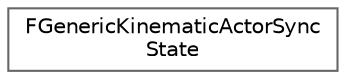 digraph "Graphical Class Hierarchy"
{
 // INTERACTIVE_SVG=YES
 // LATEX_PDF_SIZE
  bgcolor="transparent";
  edge [fontname=Helvetica,fontsize=10,labelfontname=Helvetica,labelfontsize=10];
  node [fontname=Helvetica,fontsize=10,shape=box,height=0.2,width=0.4];
  rankdir="LR";
  Node0 [id="Node000000",label="FGenericKinematicActorSync\lState",height=0.2,width=0.4,color="grey40", fillcolor="white", style="filled",URL="$d2/d4a/structFGenericKinematicActorSyncState.html",tooltip=" "];
}
